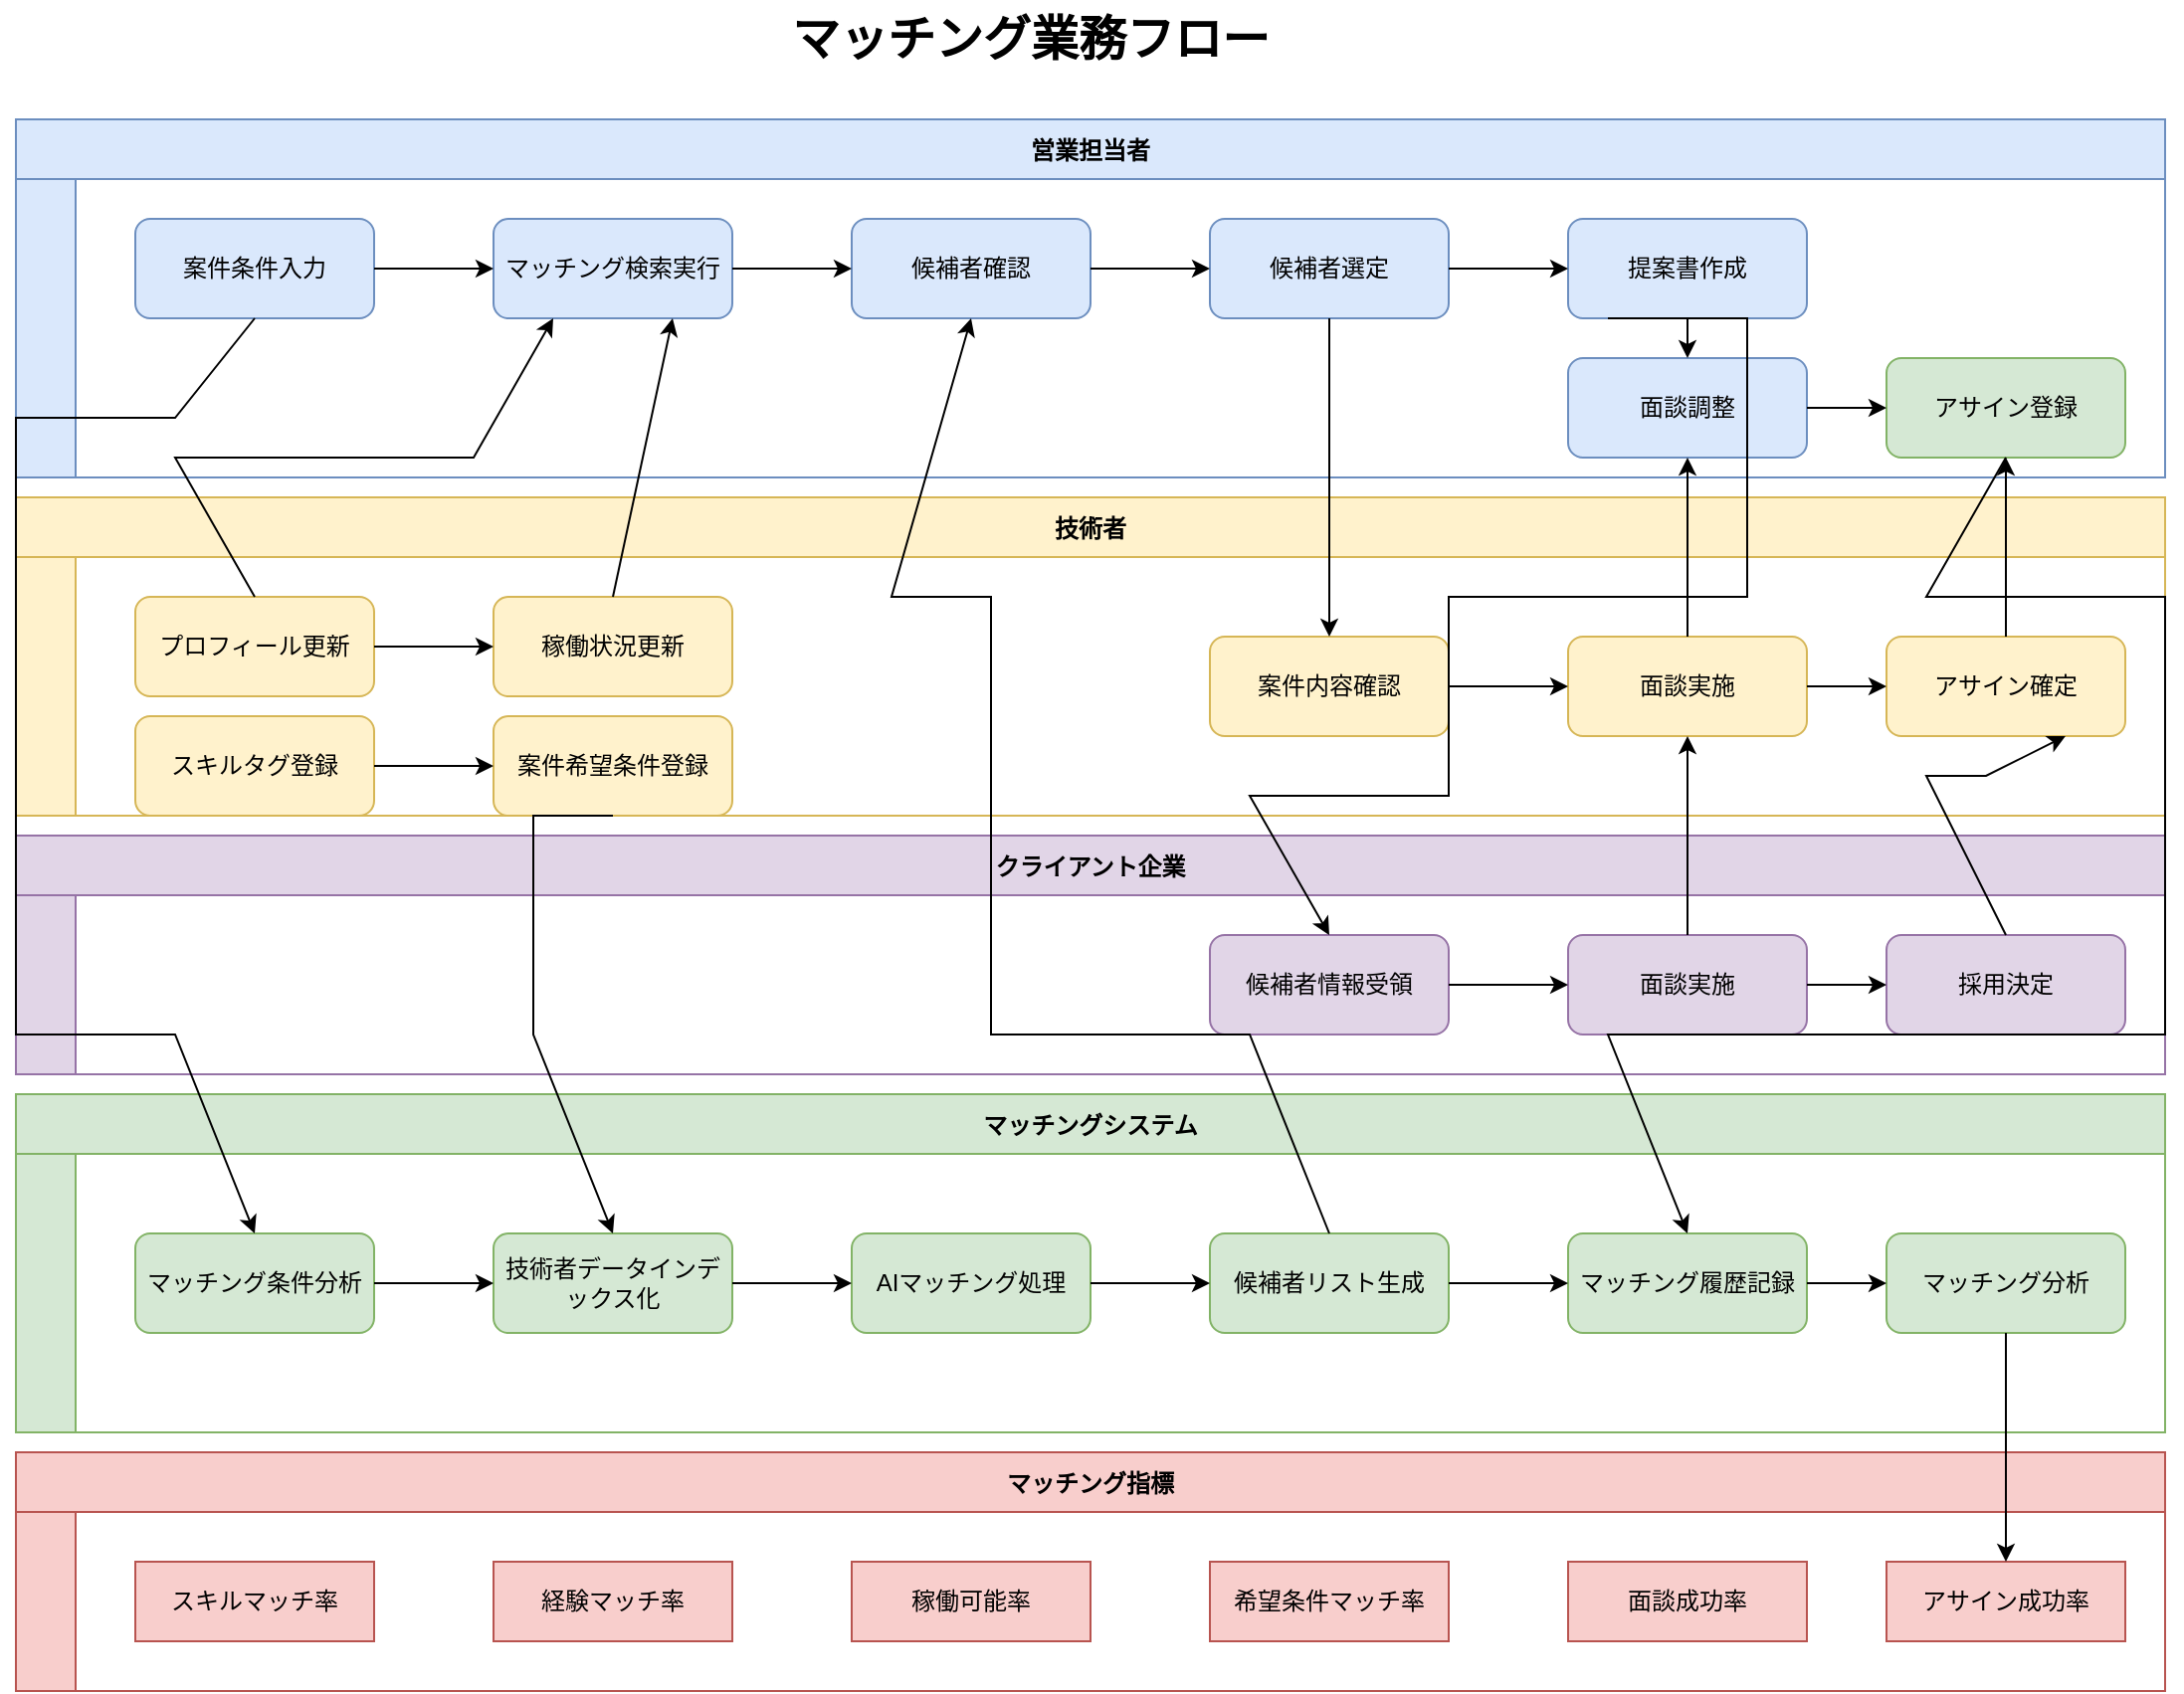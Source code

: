 <mxfile version="22.0.3" type="device">
  <diagram id="matching_flow" name="マッチング業務フロー">
    <mxGraphModel dx="1186" dy="775" grid="1" gridSize="10" guides="1" tooltips="1" connect="1" arrows="1" fold="1" page="1" pageScale="1" pageWidth="1169" pageHeight="827" math="0" shadow="0">
      <root>
        <mxCell id="0" />
        <mxCell id="1" parent="0" />
        <mxCell id="title" value="マッチング業務フロー" style="text;html=1;strokeColor=none;fillColor=none;align=center;verticalAlign=middle;whiteSpace=wrap;rounded=0;fontSize=24;fontStyle=1" vertex="1" parent="1">
          <mxGeometry x="400" y="20" width="300" height="40" as="geometry" />
        </mxCell>

        <!-- 営業担当者のスイムレーン -->
        <mxCell id="sales_lane" value="営業担当者" style="swimlane;childLayout=stackLayout;resizeParent=1;resizeParentMax=0;horizontal=1;startSize=30;horizontalStack=0;fillColor=#dae8fc;strokeColor=#6c8ebf;" vertex="1" parent="1">
          <mxGeometry x="40" y="80" width="1080" height="180" as="geometry" />
        </mxCell>
        <mxCell id="sales_process" value="" style="swimlane;startSize=30;horizontal=0;fillColor=#dae8fc;strokeColor=#6c8ebf;" vertex="1" parent="sales_lane">
          <mxGeometry y="30" width="1080" height="150" as="geometry" />
        </mxCell>

        <!-- 営業担当者のアクション -->
        <mxCell id="project_criteria" value="案件条件入力" style="rounded=1;whiteSpace=wrap;html=1;fillColor=#dae8fc;strokeColor=#6c8ebf;" vertex="1" parent="sales_process">
          <mxGeometry x="60" y="20" width="120" height="50" as="geometry" />
        </mxCell>
        <mxCell id="matching_search" value="マッチング検索実行" style="rounded=1;whiteSpace=wrap;html=1;fillColor=#dae8fc;strokeColor=#6c8ebf;" vertex="1" parent="sales_process">
          <mxGeometry x="240" y="20" width="120" height="50" as="geometry" />
        </mxCell>
        <mxCell id="candidate_review" value="候補者確認" style="rounded=1;whiteSpace=wrap;html=1;fillColor=#dae8fc;strokeColor=#6c8ebf;" vertex="1" parent="sales_process">
          <mxGeometry x="420" y="20" width="120" height="50" as="geometry" />
        </mxCell>
        <mxCell id="candidate_selection" value="候補者選定" style="rounded=1;whiteSpace=wrap;html=1;fillColor=#dae8fc;strokeColor=#6c8ebf;" vertex="1" parent="sales_process">
          <mxGeometry x="600" y="20" width="120" height="50" as="geometry" />
        </mxCell>
        <mxCell id="proposal_creation" value="提案書作成" style="rounded=1;whiteSpace=wrap;html=1;fillColor=#dae8fc;strokeColor=#6c8ebf;" vertex="1" parent="sales_process">
          <mxGeometry x="780" y="20" width="120" height="50" as="geometry" />
        </mxCell>
        <mxCell id="interview_arrangement" value="面談調整" style="rounded=1;whiteSpace=wrap;html=1;fillColor=#dae8fc;strokeColor=#6c8ebf;" vertex="1" parent="sales_process">
          <mxGeometry x="780" y="90" width="120" height="50" as="geometry" />
        </mxCell>
        <mxCell id="assignment_registration" value="アサイン登録" style="rounded=1;whiteSpace=wrap;html=1;fillColor=#d5e8d4;strokeColor=#82b366;" vertex="1" parent="sales_process">
          <mxGeometry x="940" y="90" width="120" height="50" as="geometry" />
        </mxCell>

        <!-- 営業フロー接続 -->
        <mxCell id="flow_1" value="" style="endArrow=classic;html=1;rounded=0;exitX=1;exitY=0.5;exitDx=0;exitDy=0;entryX=0;entryY=0.5;entryDx=0;entryDy=0;" edge="1" parent="sales_process" source="project_criteria" target="matching_search">
          <mxGeometry width="50" height="50" relative="1" as="geometry">
            <mxPoint x="510" y="280" as="sourcePoint" />
            <mxPoint x="560" y="230" as="targetPoint" />
          </mxGeometry>
        </mxCell>
        <mxCell id="flow_2" value="" style="endArrow=classic;html=1;rounded=0;exitX=1;exitY=0.5;exitDx=0;exitDy=0;entryX=0;entryY=0.5;entryDx=0;entryDy=0;" edge="1" parent="sales_process" source="matching_search" target="candidate_review">
          <mxGeometry width="50" height="50" relative="1" as="geometry">
            <mxPoint x="510" y="280" as="sourcePoint" />
            <mxPoint x="560" y="230" as="targetPoint" />
          </mxGeometry>
        </mxCell>
        <mxCell id="flow_3" value="" style="endArrow=classic;html=1;rounded=0;exitX=1;exitY=0.5;exitDx=0;exitDy=0;entryX=0;entryY=0.5;entryDx=0;entryDy=0;" edge="1" parent="sales_process" source="candidate_review" target="candidate_selection">
          <mxGeometry width="50" height="50" relative="1" as="geometry">
            <mxPoint x="510" y="280" as="sourcePoint" />
            <mxPoint x="560" y="230" as="targetPoint" />
          </mxGeometry>
        </mxCell>
        <mxCell id="flow_4" value="" style="endArrow=classic;html=1;rounded=0;exitX=1;exitY=0.5;exitDx=0;exitDy=0;entryX=0;entryY=0.5;entryDx=0;entryDy=0;" edge="1" parent="sales_process" source="candidate_selection" target="proposal_creation">
          <mxGeometry width="50" height="50" relative="1" as="geometry">
            <mxPoint x="510" y="280" as="sourcePoint" />
            <mxPoint x="560" y="230" as="targetPoint" />
          </mxGeometry>
        </mxCell>
        <mxCell id="flow_5" value="" style="endArrow=classic;html=1;rounded=0;exitX=0.5;exitY=1;exitDx=0;exitDy=0;entryX=0.5;entryY=0;entryDx=0;entryDy=0;" edge="1" parent="sales_process" source="proposal_creation" target="interview_arrangement">
          <mxGeometry width="50" height="50" relative="1" as="geometry">
            <mxPoint x="510" y="280" as="sourcePoint" />
            <mxPoint x="560" y="230" as="targetPoint" />
          </mxGeometry>
        </mxCell>
        <mxCell id="flow_6" value="" style="endArrow=classic;html=1;rounded=0;exitX=1;exitY=0.5;exitDx=0;exitDy=0;entryX=0;entryY=0.5;entryDx=0;entryDy=0;" edge="1" parent="sales_process" source="interview_arrangement" target="assignment_registration">
          <mxGeometry width="50" height="50" relative="1" as="geometry">
            <mxPoint x="510" y="280" as="sourcePoint" />
            <mxPoint x="560" y="230" as="targetPoint" />
          </mxGeometry>
        </mxCell>

        <!-- 技術者のスイムレーン -->
        <mxCell id="engineer_lane" value="技術者" style="swimlane;childLayout=stackLayout;resizeParent=1;resizeParentMax=0;horizontal=1;startSize=30;horizontalStack=0;fillColor=#fff2cc;strokeColor=#d6b656;" vertex="1" parent="1">
          <mxGeometry x="40" y="270" width="1080" height="160" as="geometry" />
        </mxCell>
        <mxCell id="engineer_process" value="" style="swimlane;startSize=30;horizontal=0;fillColor=#fff2cc;strokeColor=#d6b656;" vertex="1" parent="engineer_lane">
          <mxGeometry y="30" width="1080" height="130" as="geometry" />
        </mxCell>
        
        <!-- 技術者のアクション -->
        <mxCell id="profile_update" value="プロフィール更新" style="rounded=1;whiteSpace=wrap;html=1;fillColor=#fff2cc;strokeColor=#d6b656;" vertex="1" parent="engineer_process">
          <mxGeometry x="60" y="20" width="120" height="50" as="geometry" />
        </mxCell>
        <mxCell id="skills_update" value="スキルタグ登録" style="rounded=1;whiteSpace=wrap;html=1;fillColor=#fff2cc;strokeColor=#d6b656;" vertex="1" parent="engineer_process">
          <mxGeometry x="60" y="80" width="120" height="50" as="geometry" />
        </mxCell>
        <mxCell id="availability_update" value="稼働状況更新" style="rounded=1;whiteSpace=wrap;html=1;fillColor=#fff2cc;strokeColor=#d6b656;" vertex="1" parent="engineer_process">
          <mxGeometry x="240" y="20" width="120" height="50" as="geometry" />
        </mxCell>
        <mxCell id="project_preference" value="案件希望条件登録" style="rounded=1;whiteSpace=wrap;html=1;fillColor=#fff2cc;strokeColor=#d6b656;" vertex="1" parent="engineer_process">
          <mxGeometry x="240" y="80" width="120" height="50" as="geometry" />
        </mxCell>
        <mxCell id="proposal_review" value="案件内容確認" style="rounded=1;whiteSpace=wrap;html=1;fillColor=#fff2cc;strokeColor=#d6b656;" vertex="1" parent="engineer_process">
          <mxGeometry x="600" y="40" width="120" height="50" as="geometry" />
        </mxCell>
        <mxCell id="interview_attendance" value="面談実施" style="rounded=1;whiteSpace=wrap;html=1;fillColor=#fff2cc;strokeColor=#d6b656;" vertex="1" parent="engineer_process">
          <mxGeometry x="780" y="40" width="120" height="50" as="geometry" />
        </mxCell>
        <mxCell id="assignment_acceptance" value="アサイン確定" style="rounded=1;whiteSpace=wrap;html=1;fillColor=#fff2cc;strokeColor=#d6b656;" vertex="1" parent="engineer_process">
          <mxGeometry x="940" y="40" width="120" height="50" as="geometry" />
        </mxCell>

        <!-- 技術者フロー接続 -->
        <mxCell id="eng_flow_1" value="" style="endArrow=classic;html=1;rounded=0;exitX=1;exitY=0.5;exitDx=0;exitDy=0;entryX=0;entryY=0.5;entryDx=0;entryDy=0;" edge="1" parent="engineer_process" source="profile_update" target="availability_update">
          <mxGeometry width="50" height="50" relative="1" as="geometry">
            <mxPoint x="510" y="280" as="sourcePoint" />
            <mxPoint x="560" y="230" as="targetPoint" />
          </mxGeometry>
        </mxCell>
        <mxCell id="eng_flow_2" value="" style="endArrow=classic;html=1;rounded=0;exitX=1;exitY=0.5;exitDx=0;exitDy=0;entryX=0;entryY=0.5;entryDx=0;entryDy=0;" edge="1" parent="engineer_process" source="skills_update" target="project_preference">
          <mxGeometry width="50" height="50" relative="1" as="geometry">
            <mxPoint x="510" y="280" as="sourcePoint" />
            <mxPoint x="560" y="230" as="targetPoint" />
          </mxGeometry>
        </mxCell>
        <mxCell id="eng_flow_3" value="" style="endArrow=classic;html=1;rounded=0;exitX=1;exitY=0.5;exitDx=0;exitDy=0;entryX=0;entryY=0.5;entryDx=0;entryDy=0;" edge="1" parent="engineer_process" source="proposal_review" target="interview_attendance">
          <mxGeometry width="50" height="50" relative="1" as="geometry">
            <mxPoint x="510" y="280" as="sourcePoint" />
            <mxPoint x="560" y="230" as="targetPoint" />
          </mxGeometry>
        </mxCell>
        <mxCell id="eng_flow_4" value="" style="endArrow=classic;html=1;rounded=0;exitX=1;exitY=0.5;exitDx=0;exitDy=0;entryX=0;entryY=0.5;entryDx=0;entryDy=0;" edge="1" parent="engineer_process" source="interview_attendance" target="assignment_acceptance">
          <mxGeometry width="50" height="50" relative="1" as="geometry">
            <mxPoint x="510" y="280" as="sourcePoint" />
            <mxPoint x="560" y="230" as="targetPoint" />
          </mxGeometry>
        </mxCell>
        
        <!-- 営業と技術者間の接続 -->
        <mxCell id="inter_flow_1" value="" style="endArrow=classic;html=1;rounded=0;exitX=0.5;exitY=0;exitDx=0;exitDy=0;entryX=0.25;entryY=1;entryDx=0;entryDy=0;" edge="1" parent="1" source="profile_update" target="matching_search">
          <mxGeometry width="50" height="50" relative="1" as="geometry">
            <mxPoint x="550" y="410" as="sourcePoint" />
            <mxPoint x="600" y="360" as="targetPoint" />
            <Array as="points">
              <mxPoint x="120" y="250" />
              <mxPoint x="270" y="250" />
            </Array>
          </mxGeometry>
        </mxCell>
        <mxCell id="inter_flow_2" value="" style="endArrow=classic;html=1;rounded=0;exitX=0.5;exitY=0;exitDx=0;exitDy=0;entryX=0.75;entryY=1;entryDx=0;entryDy=0;" edge="1" parent="1" source="availability_update" target="matching_search">
          <mxGeometry width="50" height="50" relative="1" as="geometry">
            <mxPoint x="550" y="410" as="sourcePoint" />
            <mxPoint x="600" y="360" as="targetPoint" />
          </mxGeometry>
        </mxCell>
        <mxCell id="inter_flow_3" value="" style="endArrow=classic;html=1;rounded=0;exitX=0.5;exitY=1;exitDx=0;exitDy=0;entryX=0.5;entryY=0;entryDx=0;entryDy=0;" edge="1" parent="1" source="candidate_selection" target="proposal_review">
          <mxGeometry width="50" height="50" relative="1" as="geometry">
            <mxPoint x="550" y="410" as="sourcePoint" />
            <mxPoint x="600" y="360" as="targetPoint" />
          </mxGeometry>
        </mxCell>
        <mxCell id="inter_flow_4" value="" style="endArrow=classic;html=1;rounded=0;exitX=0.5;exitY=0;exitDx=0;exitDy=0;entryX=0.5;entryY=1;entryDx=0;entryDy=0;" edge="1" parent="1" source="interview_attendance" target="interview_arrangement">
          <mxGeometry width="50" height="50" relative="1" as="geometry">
            <mxPoint x="550" y="410" as="sourcePoint" />
            <mxPoint x="600" y="360" as="targetPoint" />
          </mxGeometry>
        </mxCell>
        <mxCell id="inter_flow_5" value="" style="endArrow=classic;html=1;rounded=0;exitX=0.5;exitY=0;exitDx=0;exitDy=0;entryX=0.5;entryY=1;entryDx=0;entryDy=0;" edge="1" parent="1" source="assignment_acceptance" target="assignment_registration">
          <mxGeometry width="50" height="50" relative="1" as="geometry">
            <mxPoint x="550" y="410" as="sourcePoint" />
            <mxPoint x="600" y="360" as="targetPoint" />
          </mxGeometry>
        </mxCell>
        
        <!-- クライアント企業のスイムレーン -->
        <mxCell id="client_lane" value="クライアント企業" style="swimlane;childLayout=stackLayout;resizeParent=1;resizeParentMax=0;horizontal=1;startSize=30;horizontalStack=0;fillColor=#e1d5e7;strokeColor=#9673a6;" vertex="1" parent="1">
          <mxGeometry x="40" y="440" width="1080" height="120" as="geometry" />
        </mxCell>
        <mxCell id="client_process" value="" style="swimlane;startSize=30;horizontal=0;fillColor=#e1d5e7;strokeColor=#9673a6;" vertex="1" parent="client_lane">
          <mxGeometry y="30" width="1080" height="90" as="geometry" />
        </mxCell>
        
        <!-- クライアントのアクション -->
        <mxCell id="proposal_reception" value="候補者情報受領" style="rounded=1;whiteSpace=wrap;html=1;fillColor=#e1d5e7;strokeColor=#9673a6;" vertex="1" parent="client_process">
          <mxGeometry x="600" y="20" width="120" height="50" as="geometry" />
        </mxCell>
        <mxCell id="interview_execution" value="面談実施" style="rounded=1;whiteSpace=wrap;html=1;fillColor=#e1d5e7;strokeColor=#9673a6;" vertex="1" parent="client_process">
          <mxGeometry x="780" y="20" width="120" height="50" as="geometry" />
        </mxCell>
        <mxCell id="hire_decision" value="採用決定" style="rounded=1;whiteSpace=wrap;html=1;fillColor=#e1d5e7;strokeColor=#9673a6;" vertex="1" parent="client_process">
          <mxGeometry x="940" y="20" width="120" height="50" as="geometry" />
        </mxCell>
        
        <!-- クライアントフロー接続 -->
        <mxCell id="client_flow_1" value="" style="endArrow=classic;html=1;rounded=0;exitX=1;exitY=0.5;exitDx=0;exitDy=0;entryX=0;entryY=0.5;entryDx=0;entryDy=0;" edge="1" parent="client_process" source="proposal_reception" target="interview_execution">
          <mxGeometry width="50" height="50" relative="1" as="geometry">
            <mxPoint x="510" y="280" as="sourcePoint" />
            <mxPoint x="560" y="230" as="targetPoint" />
          </mxGeometry>
        </mxCell>
        <mxCell id="client_flow_2" value="" style="endArrow=classic;html=1;rounded=0;exitX=1;exitY=0.5;exitDx=0;exitDy=0;entryX=0;entryY=0.5;entryDx=0;entryDy=0;" edge="1" parent="client_process" source="interview_execution" target="hire_decision">
          <mxGeometry width="50" height="50" relative="1" as="geometry">
            <mxPoint x="510" y="280" as="sourcePoint" />
            <mxPoint x="560" y="230" as="targetPoint" />
          </mxGeometry>
        </mxCell>
        
        <!-- クライアントと他者間の接続 -->
        <mxCell id="client_inter_1" value="" style="endArrow=classic;html=1;rounded=0;exitX=0.5;exitY=1;exitDx=0;exitDy=0;entryX=0.5;entryY=0;entryDx=0;entryDy=0;" edge="1" parent="1" source="proposal_creation" target="proposal_reception">
          <mxGeometry width="50" height="50" relative="1" as="geometry">
            <mxPoint x="550" y="410" as="sourcePoint" />
            <mxPoint x="600" y="360" as="targetPoint" />
            <Array as="points">
              <mxPoint x="840" y="180" />
              <mxPoint x="910" y="180" />
              <mxPoint x="910" y="320" />
              <mxPoint x="760" y="320" />
              <mxPoint x="760" y="420" />
              <mxPoint x="660" y="420" />
            </Array>
          </mxGeometry>
        </mxCell>
        <mxCell id="client_inter_2" value="" style="endArrow=classic;html=1;rounded=0;exitX=0.5;exitY=0;exitDx=0;exitDy=0;entryX=0.5;entryY=1;entryDx=0;entryDy=0;" edge="1" parent="1" source="interview_execution" target="interview_attendance">
          <mxGeometry width="50" height="50" relative="1" as="geometry">
            <mxPoint x="550" y="410" as="sourcePoint" />
            <mxPoint x="600" y="360" as="targetPoint" />
          </mxGeometry>
        </mxCell>
        <mxCell id="client_inter_3" value="" style="endArrow=classic;html=1;rounded=0;exitX=0.5;exitY=0;exitDx=0;exitDy=0;entryX=0.75;entryY=1;entryDx=0;entryDy=0;" edge="1" parent="1" source="hire_decision" target="assignment_acceptance">
          <mxGeometry width="50" height="50" relative="1" as="geometry">
            <mxPoint x="550" y="410" as="sourcePoint" />
            <mxPoint x="600" y="360" as="targetPoint" />
            <Array as="points">
              <mxPoint x="1000" y="410" />
              <mxPoint x="1030" y="410" />
            </Array>
          </mxGeometry>
        </mxCell>
        
        <!-- マッチングシステムのスイムレーン -->
        <mxCell id="system_lane" value="マッチングシステム" style="swimlane;childLayout=stackLayout;resizeParent=1;resizeParentMax=0;horizontal=1;startSize=30;horizontalStack=0;fillColor=#d5e8d4;strokeColor=#82b366;" vertex="1" parent="1">
          <mxGeometry x="40" y="570" width="1080" height="170" as="geometry" />
        </mxCell>
        <mxCell id="system_process" value="" style="swimlane;startSize=30;horizontal=0;fillColor=#d5e8d4;strokeColor=#82b366;" vertex="1" parent="system_lane">
          <mxGeometry y="30" width="1080" height="140" as="geometry" />
        </mxCell>
        
        <!-- システムのアクション -->
        <mxCell id="criteria_analysis" value="マッチング条件分析" style="rounded=1;whiteSpace=wrap;html=1;fillColor=#d5e8d4;strokeColor=#82b366;" vertex="1" parent="system_process">
          <mxGeometry x="60" y="40" width="120" height="50" as="geometry" />
        </mxCell>
        <mxCell id="engineer_indexing" value="技術者データインデックス化" style="rounded=1;whiteSpace=wrap;html=1;fillColor=#d5e8d4;strokeColor=#82b366;" vertex="1" parent="system_process">
          <mxGeometry x="240" y="40" width="120" height="50" as="geometry" />
        </mxCell>
        <mxCell id="ai_matching" value="AIマッチング処理" style="rounded=1;whiteSpace=wrap;html=1;fillColor=#d5e8d4;strokeColor=#82b366;" vertex="1" parent="system_process">
          <mxGeometry x="420" y="40" width="120" height="50" as="geometry" />
        </mxCell>
        <mxCell id="recommendation_generation" value="候補者リスト生成" style="rounded=1;whiteSpace=wrap;html=1;fillColor=#d5e8d4;strokeColor=#82b366;" vertex="1" parent="system_process">
          <mxGeometry x="600" y="40" width="120" height="50" as="geometry" />
        </mxCell>
        <mxCell id="match_history" value="マッチング履歴記録" style="rounded=1;whiteSpace=wrap;html=1;fillColor=#d5e8d4;strokeColor=#82b366;" vertex="1" parent="system_process">
          <mxGeometry x="780" y="40" width="120" height="50" as="geometry" />
        </mxCell>
        <mxCell id="matching_analytics" value="マッチング分析" style="rounded=1;whiteSpace=wrap;html=1;fillColor=#d5e8d4;strokeColor=#82b366;" vertex="1" parent="system_process">
          <mxGeometry x="940" y="40" width="120" height="50" as="geometry" />
        </mxCell>
        
        <!-- システムフロー接続 -->
        <mxCell id="system_flow_1" value="" style="endArrow=classic;html=1;rounded=0;exitX=1;exitY=0.5;exitDx=0;exitDy=0;entryX=0;entryY=0.5;entryDx=0;entryDy=0;" edge="1" parent="system_process" source="criteria_analysis" target="engineer_indexing">
          <mxGeometry width="50" height="50" relative="1" as="geometry">
            <mxPoint x="510" y="280" as="sourcePoint" />
            <mxPoint x="560" y="230" as="targetPoint" />
          </mxGeometry>
        </mxCell>
        <mxCell id="system_flow_2" value="" style="endArrow=classic;html=1;rounded=0;exitX=1;exitY=0.5;exitDx=0;exitDy=0;entryX=0;entryY=0.5;entryDx=0;entryDy=0;" edge="1" parent="system_process" source="engineer_indexing" target="ai_matching">
          <mxGeometry width="50" height="50" relative="1" as="geometry">
            <mxPoint x="510" y="280" as="sourcePoint" />
            <mxPoint x="560" y="230" as="targetPoint" />
          </mxGeometry>
        </mxCell>
        <mxCell id="system_flow_3" value="" style="endArrow=classic;html=1;rounded=0;exitX=1;exitY=0.5;exitDx=0;exitDy=0;entryX=0;entryY=0.5;entryDx=0;entryDy=0;" edge="1" parent="system_process" source="ai_matching" target="recommendation_generation">
          <mxGeometry width="50" height="50" relative="1" as="geometry">
            <mxPoint x="510" y="280" as="sourcePoint" />
            <mxPoint x="560" y="230" as="targetPoint" />
          </mxGeometry>
        </mxCell>
        <mxCell id="system_flow_4" value="" style="endArrow=classic;html=1;rounded=0;exitX=1;exitY=0.5;exitDx=0;exitDy=0;entryX=0;entryY=0.5;entryDx=0;entryDy=0;" edge="1" parent="system_process" source="recommendation_generation" target="match_history">
          <mxGeometry width="50" height="50" relative="1" as="geometry">
            <mxPoint x="510" y="280" as="sourcePoint" />
            <mxPoint x="560" y="230" as="targetPoint" />
          </mxGeometry>
        </mxCell>
        <mxCell id="system_flow_5" value="" style="endArrow=classic;html=1;rounded=0;exitX=1;exitY=0.5;exitDx=0;exitDy=0;entryX=0;entryY=0.5;entryDx=0;entryDy=0;" edge="1" parent="system_process" source="match_history" target="matching_analytics">
          <mxGeometry width="50" height="50" relative="1" as="geometry">
            <mxPoint x="510" y="280" as="sourcePoint" />
            <mxPoint x="560" y="230" as="targetPoint" />
          </mxGeometry>
        </mxCell>
        
        <!-- システムと他者間の接続 -->
        <mxCell id="system_inter_1" value="" style="endArrow=classic;html=1;rounded=0;exitX=0.5;exitY=1;exitDx=0;exitDy=0;entryX=0.5;entryY=0;entryDx=0;entryDy=0;" edge="1" parent="1" source="project_criteria" target="criteria_analysis">
          <mxGeometry width="50" height="50" relative="1" as="geometry">
            <mxPoint x="550" y="410" as="sourcePoint" />
            <mxPoint x="600" y="360" as="targetPoint" />
            <Array as="points">
              <mxPoint x="120" y="230" />
              <mxPoint x="40" y="230" />
              <mxPoint x="40" y="540" />
              <mxPoint x="120" y="540" />
            </Array>
          </mxGeometry>
        </mxCell>
        <mxCell id="system_inter_2" value="" style="endArrow=classic;html=1;rounded=0;exitX=0.5;exitY=1;exitDx=0;exitDy=0;entryX=0.5;entryY=0;entryDx=0;entryDy=0;" edge="1" parent="1" source="project_preference" target="engineer_indexing">
          <mxGeometry width="50" height="50" relative="1" as="geometry">
            <mxPoint x="550" y="410" as="sourcePoint" />
            <mxPoint x="600" y="360" as="targetPoint" />
            <Array as="points">
              <mxPoint x="300" y="430" />
              <mxPoint x="300" y="540" />
            </Array>
          </mxGeometry>
        </mxCell>
        <mxCell id="system_inter_3" value="" style="endArrow=classic;html=1;rounded=0;exitX=0.5;exitY=0;exitDx=0;exitDy=0;entryX=0.5;entryY=1;entryDx=0;entryDy=0;" edge="1" parent="1" source="recommendation_generation" target="candidate_review">
          <mxGeometry width="50" height="50" relative="1" as="geometry">
            <mxPoint x="550" y="410" as="sourcePoint" />
            <mxPoint x="600" y="360" as="targetPoint" />
            <Array as="points">
              <mxPoint x="660" y="540" />
              <mxPoint x="530" y="540" />
              <mxPoint x="530" y="320" />
              <mxPoint x="480" y="320" />
            </Array>
          </mxGeometry>
        </mxCell>
        <mxCell id="system_inter_4" value="" style="endArrow=classic;html=1;rounded=0;exitX=0.5;exitY=1;exitDx=0;exitDy=0;entryX=0.5;entryY=0;entryDx=0;entryDy=0;" edge="1" parent="1" source="assignment_registration" target="match_history">
          <mxGeometry width="50" height="50" relative="1" as="geometry">
            <mxPoint x="550" y="410" as="sourcePoint" />
            <mxPoint x="600" y="360" as="targetPoint" />
            <Array as="points">
              <mxPoint x="1000" y="320" />
              <mxPoint x="1120" y="320" />
              <mxPoint x="1120" y="540" />
              <mxPoint x="840" y="540" />
            </Array>
          </mxGeometry>
        </mxCell>
        
        <!-- マッチング指標のスイムレーン -->
        <mxCell id="metrics_lane" value="マッチング指標" style="swimlane;childLayout=stackLayout;resizeParent=1;resizeParentMax=0;horizontal=1;startSize=30;horizontalStack=0;fillColor=#f8cecc;strokeColor=#b85450;" vertex="1" parent="1">
          <mxGeometry x="40" y="750" width="1080" height="120" as="geometry" />
        </mxCell>
        <mxCell id="metrics_process" value="" style="swimlane;startSize=30;horizontal=0;fillColor=#f8cecc;strokeColor=#b85450;" vertex="1" parent="metrics_lane">
          <mxGeometry y="30" width="1080" height="90" as="geometry" />
        </mxCell>
        
        <!-- マッチング指標 -->
        <mxCell id="skill_match" value="スキルマッチ率" style="rounded=0;whiteSpace=wrap;html=1;fillColor=#f8cecc;strokeColor=#b85450;" vertex="1" parent="metrics_process">
          <mxGeometry x="60" y="25" width="120" height="40" as="geometry" />
        </mxCell>
        <mxCell id="exp_match" value="経験マッチ率" style="rounded=0;whiteSpace=wrap;html=1;fillColor=#f8cecc;strokeColor=#b85450;" vertex="1" parent="metrics_process">
          <mxGeometry x="240" y="25" width="120" height="40" as="geometry" />
        </mxCell>
        <mxCell id="availability_match" value="稼働可能率" style="rounded=0;whiteSpace=wrap;html=1;fillColor=#f8cecc;strokeColor=#b85450;" vertex="1" parent="metrics_process">
          <mxGeometry x="420" y="25" width="120" height="40" as="geometry" />
        </mxCell>
        <mxCell id="preference_match" value="希望条件マッチ率" style="rounded=0;whiteSpace=wrap;html=1;fillColor=#f8cecc;strokeColor=#b85450;" vertex="1" parent="metrics_process">
          <mxGeometry x="600" y="25" width="120" height="40" as="geometry" />
        </mxCell>
        <mxCell id="interview_success" value="面談成功率" style="rounded=0;whiteSpace=wrap;html=1;fillColor=#f8cecc;strokeColor=#b85450;" vertex="1" parent="metrics_process">
          <mxGeometry x="780" y="25" width="120" height="40" as="geometry" />
        </mxCell>
        <mxCell id="assignment_success" value="アサイン成功率" style="rounded=0;whiteSpace=wrap;html=1;fillColor=#f8cecc;strokeColor=#b85450;" vertex="1" parent="metrics_process">
          <mxGeometry x="940" y="25" width="120" height="40" as="geometry" />
        </mxCell>
        
        <!-- マッチング指標と分析の接続 -->
        <mxCell id="metrics_system" value="" style="endArrow=classic;html=1;rounded=0;exitX=0.5;exitY=1;exitDx=0;exitDy=0;entryX=0.5;entryY=0;entryDx=0;entryDy=0;" edge="1" parent="1" source="matching_analytics" target="assignment_success">
          <mxGeometry width="50" height="50" relative="1" as="geometry">
            <mxPoint x="550" y="710" as="sourcePoint" />
            <mxPoint x="600" y="660" as="targetPoint" />
          </mxGeometry>
        </mxCell>
      </root>
    </mxGraphModel>
  </diagram>
</mxfile>